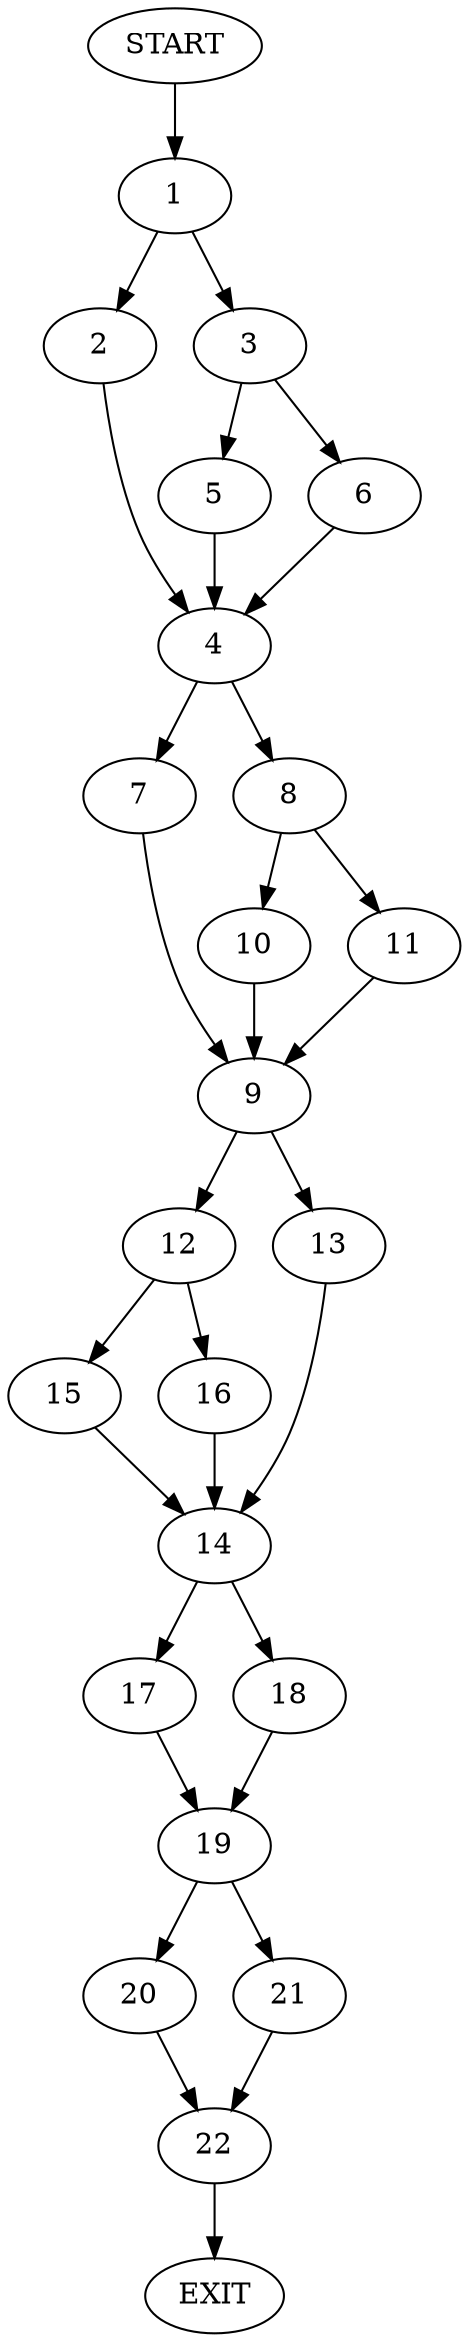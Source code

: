digraph {
0 [label="START"]
23 [label="EXIT"]
0 -> 1
1 -> 2
1 -> 3
2 -> 4
3 -> 5
3 -> 6
4 -> 7
4 -> 8
6 -> 4
5 -> 4
7 -> 9
8 -> 10
8 -> 11
9 -> 12
9 -> 13
11 -> 9
10 -> 9
13 -> 14
12 -> 15
12 -> 16
14 -> 17
14 -> 18
16 -> 14
15 -> 14
18 -> 19
17 -> 19
19 -> 20
19 -> 21
21 -> 22
20 -> 22
22 -> 23
}
